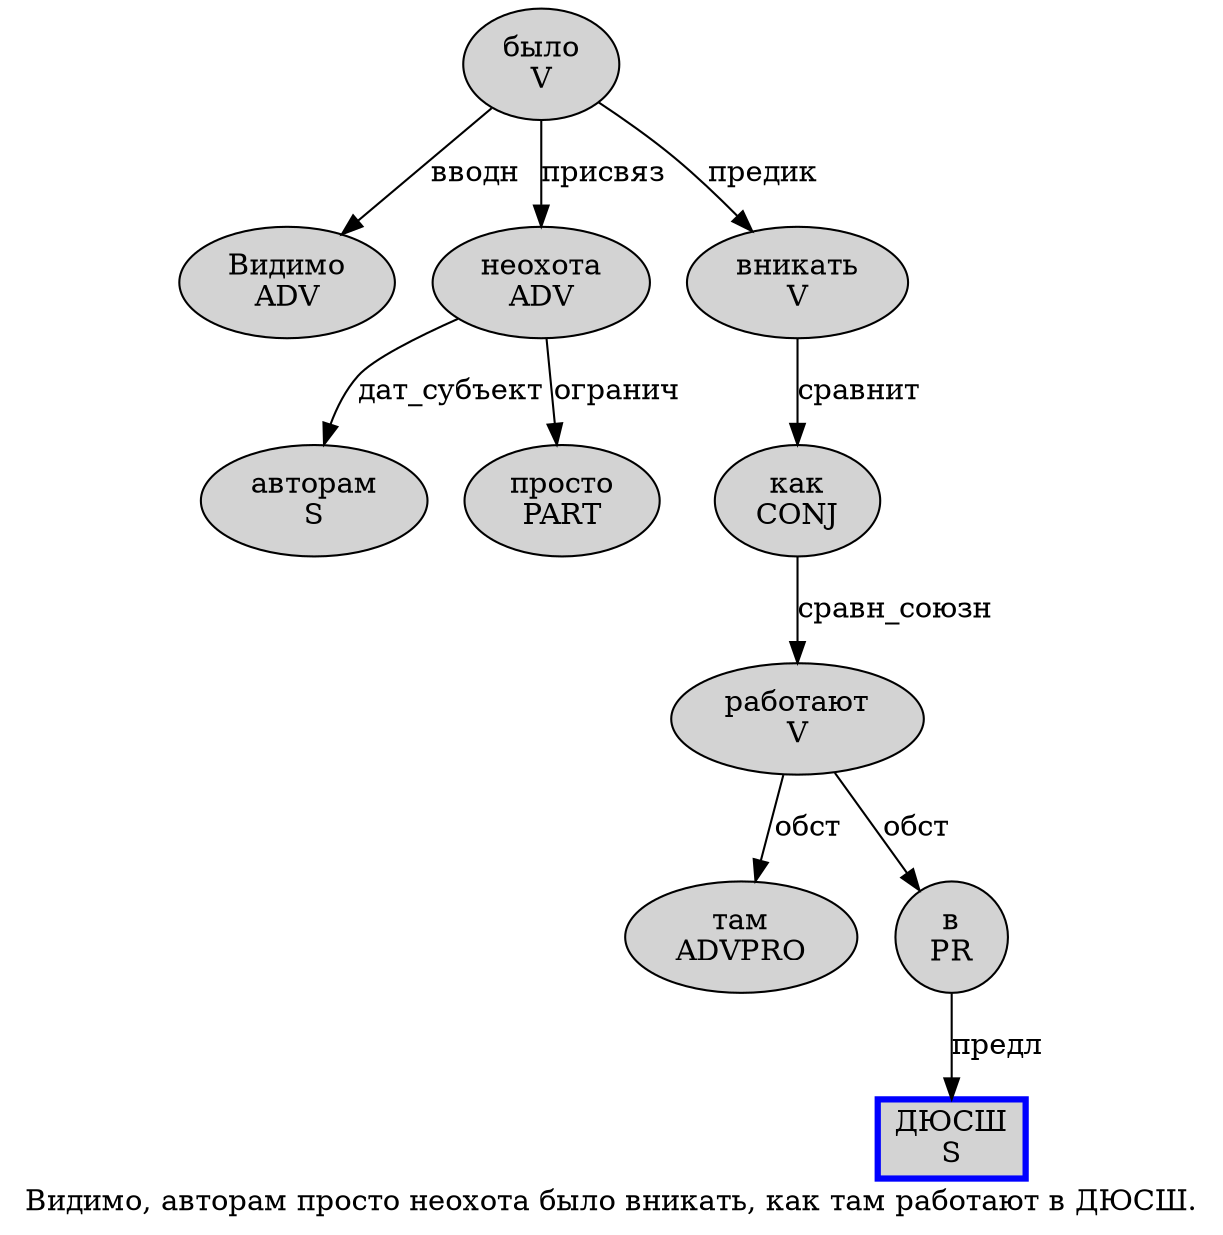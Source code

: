 digraph SENTENCE_3755 {
	graph [label="Видимо, авторам просто неохота было вникать, как там работают в ДЮСШ."]
	node [style=filled]
		0 [label="Видимо
ADV" color="" fillcolor=lightgray penwidth=1 shape=ellipse]
		2 [label="авторам
S" color="" fillcolor=lightgray penwidth=1 shape=ellipse]
		3 [label="просто
PART" color="" fillcolor=lightgray penwidth=1 shape=ellipse]
		4 [label="неохота
ADV" color="" fillcolor=lightgray penwidth=1 shape=ellipse]
		5 [label="было
V" color="" fillcolor=lightgray penwidth=1 shape=ellipse]
		6 [label="вникать
V" color="" fillcolor=lightgray penwidth=1 shape=ellipse]
		8 [label="как
CONJ" color="" fillcolor=lightgray penwidth=1 shape=ellipse]
		9 [label="там
ADVPRO" color="" fillcolor=lightgray penwidth=1 shape=ellipse]
		10 [label="работают
V" color="" fillcolor=lightgray penwidth=1 shape=ellipse]
		11 [label="в
PR" color="" fillcolor=lightgray penwidth=1 shape=ellipse]
		12 [label="ДЮСШ
S" color=blue fillcolor=lightgray penwidth=3 shape=box]
			5 -> 0 [label="вводн"]
			5 -> 4 [label="присвяз"]
			5 -> 6 [label="предик"]
			6 -> 8 [label="сравнит"]
			4 -> 2 [label="дат_субъект"]
			4 -> 3 [label="огранич"]
			8 -> 10 [label="сравн_союзн"]
			10 -> 9 [label="обст"]
			10 -> 11 [label="обст"]
			11 -> 12 [label="предл"]
}